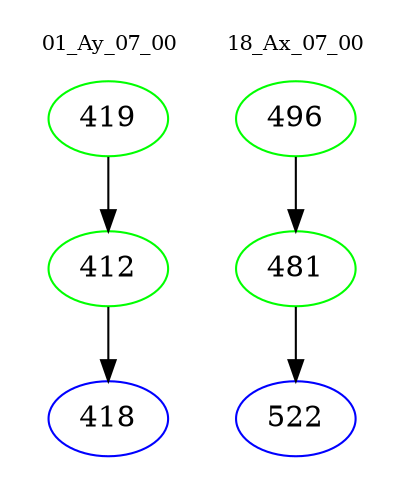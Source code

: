 digraph{
subgraph cluster_0 {
color = white
label = "01_Ay_07_00";
fontsize=10;
T0_419 [label="419", color="green"]
T0_419 -> T0_412 [color="black"]
T0_412 [label="412", color="green"]
T0_412 -> T0_418 [color="black"]
T0_418 [label="418", color="blue"]
}
subgraph cluster_1 {
color = white
label = "18_Ax_07_00";
fontsize=10;
T1_496 [label="496", color="green"]
T1_496 -> T1_481 [color="black"]
T1_481 [label="481", color="green"]
T1_481 -> T1_522 [color="black"]
T1_522 [label="522", color="blue"]
}
}
